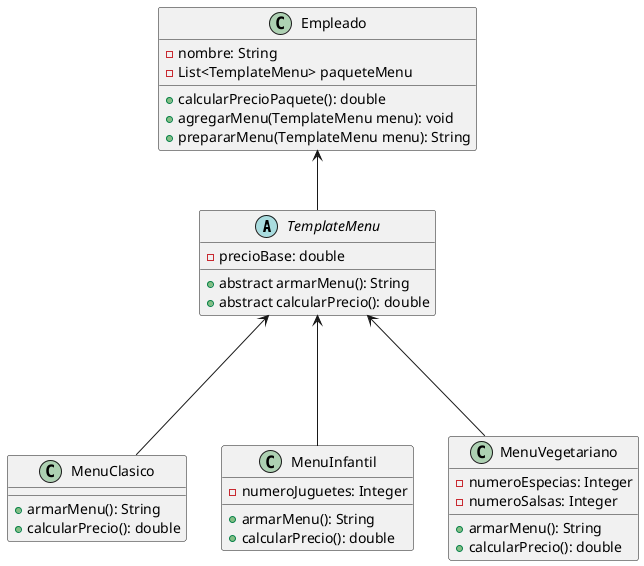 @startuml
'https://plantuml.com/class-diagram
Abstract class TemplateMenu{
-precioBase: double
+abstract armarMenu(): String
+abstract calcularPrecio(): double
}

MenuClasico --u-> TemplateMenu

class MenuClasico{
+armarMenu(): String
+calcularPrecio(): double
}

MenuInfantil --u-> TemplateMenu

class MenuInfantil{
-numeroJuguetes: Integer
+armarMenu(): String
+calcularPrecio(): double
}

MenuVegetariano--u-> TemplateMenu

class MenuVegetariano{
-numeroEspecias: Integer
-numeroSalsas: Integer
+armarMenu(): String
+calcularPrecio(): double
}

TemplateMenu -u-> Empleado

class Empleado{
-nombre: String
-List<TemplateMenu> paqueteMenu
+calcularPrecioPaquete(): double
+agregarMenu(TemplateMenu menu): void
+prepararMenu(TemplateMenu menu): String
}

@enduml
